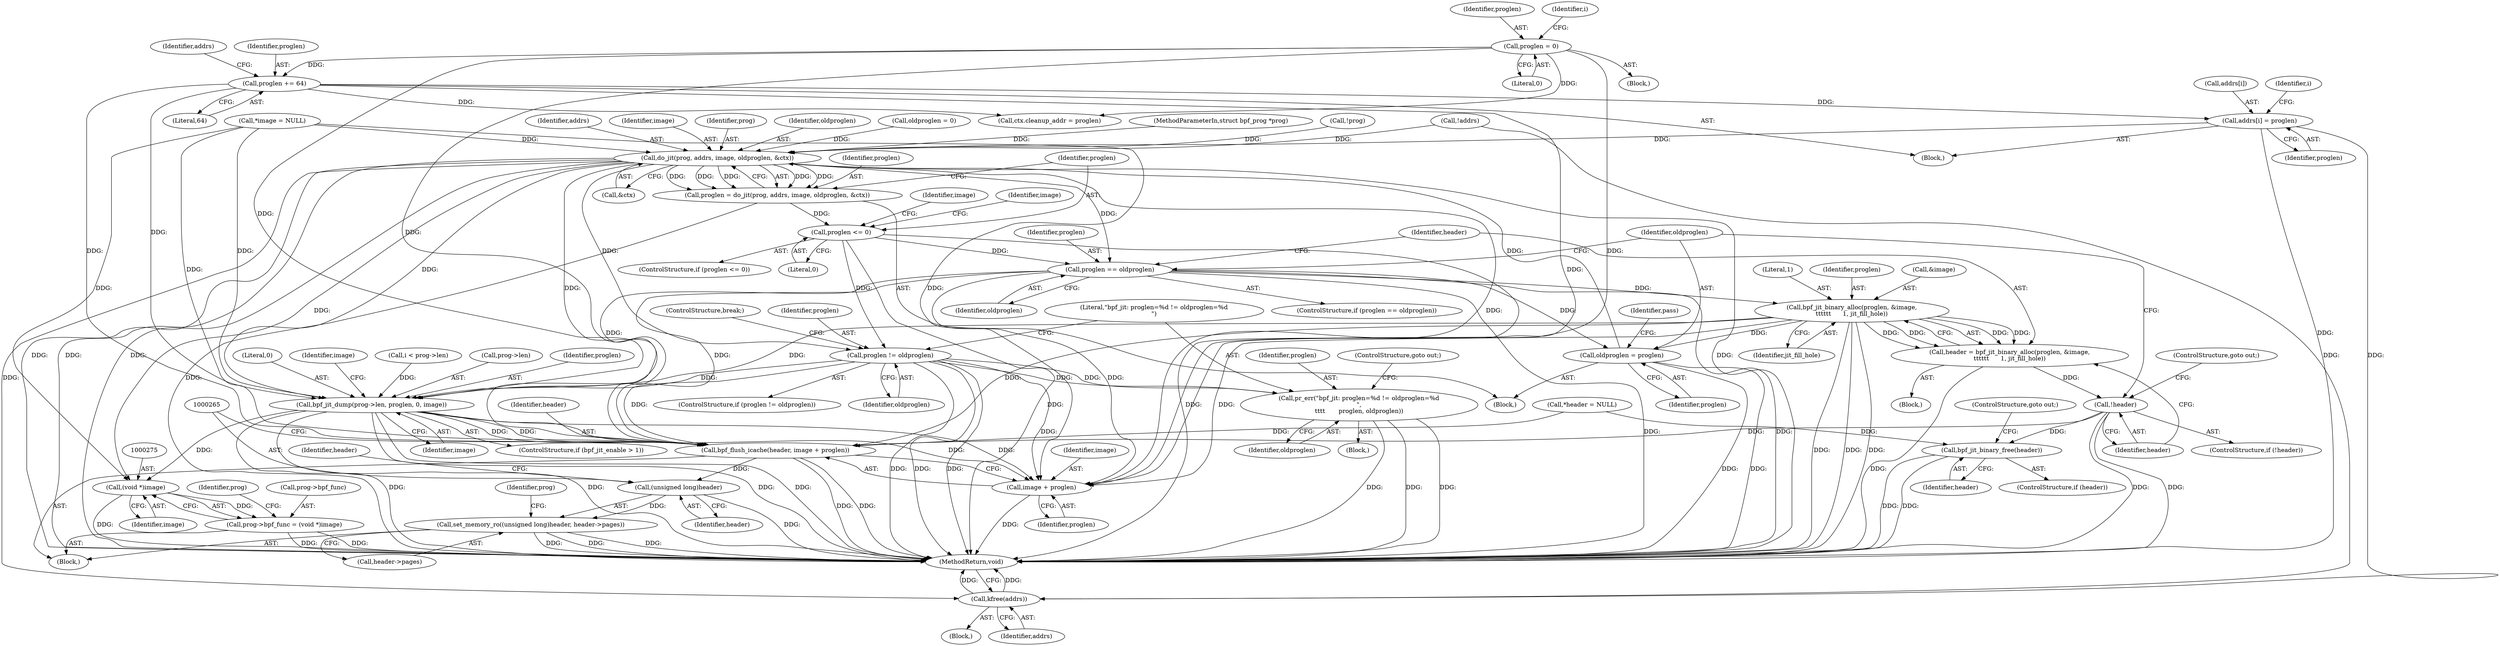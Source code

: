 digraph "0_linux_3f7352bf21f8fd7ba3e2fcef9488756f188e12be@array" {
"1000168" [label="(Call,addrs[i] = proglen)"];
"1000165" [label="(Call,proglen += 64)"];
"1000151" [label="(Call,proglen = 0)"];
"1000190" [label="(Call,do_jit(prog, addrs, image, oldproglen, &ctx))"];
"1000188" [label="(Call,proglen = do_jit(prog, addrs, image, oldproglen, &ctx))"];
"1000198" [label="(Call,proglen <= 0)"];
"1000214" [label="(Call,proglen != oldproglen)"];
"1000218" [label="(Call,pr_err(\"bpf_jit: proglen=%d != oldproglen=%d\n\",\n\t\t\t\t       proglen, oldproglen))"];
"1000248" [label="(Call,bpf_jit_dump(prog->len, proglen, 0, image))"];
"1000258" [label="(Call,bpf_flush_icache(header, image + proglen))"];
"1000264" [label="(Call,(unsigned long)header)"];
"1000263" [label="(Call,set_memory_ro((unsigned long)header, header->pages))"];
"1000260" [label="(Call,image + proglen)"];
"1000274" [label="(Call,(void *)image)"];
"1000270" [label="(Call,prog->bpf_func = (void *)image)"];
"1000225" [label="(Call,proglen == oldproglen)"];
"1000231" [label="(Call,bpf_jit_binary_alloc(proglen, &image,\n\t\t\t\t\t\t      1, jit_fill_hole))"];
"1000229" [label="(Call,header = bpf_jit_binary_alloc(proglen, &image,\n\t\t\t\t\t\t      1, jit_fill_hole))"];
"1000238" [label="(Call,!header)"];
"1000207" [label="(Call,bpf_jit_binary_free(header))"];
"1000241" [label="(Call,oldproglen = proglen)"];
"1000283" [label="(Call,kfree(addrs))"];
"1000258" [label="(Call,bpf_flush_icache(header, image + proglen))"];
"1000172" [label="(Identifier,proglen)"];
"1000170" [label="(Identifier,addrs)"];
"1000228" [label="(Block,)"];
"1000192" [label="(Identifier,addrs)"];
"1000213" [label="(ControlStructure,if (proglen != oldproglen))"];
"1000260" [label="(Call,image + proglen)"];
"1000189" [label="(Identifier,proglen)"];
"1000249" [label="(Call,prog->len)"];
"1000103" [label="(Block,)"];
"1000169" [label="(Call,addrs[i])"];
"1000220" [label="(Identifier,proglen)"];
"1000151" [label="(Call,proglen = 0)"];
"1000224" [label="(ControlStructure,if (proglen == oldproglen))"];
"1000263" [label="(Call,set_memory_ro((unsigned long)header, header->pages))"];
"1000164" [label="(Block,)"];
"1000163" [label="(Identifier,i)"];
"1000266" [label="(Identifier,header)"];
"1000186" [label="(Identifier,pass)"];
"1000221" [label="(Identifier,oldproglen)"];
"1000209" [label="(ControlStructure,goto out;)"];
"1000229" [label="(Call,header = bpf_jit_binary_alloc(proglen, &image,\n\t\t\t\t\t\t      1, jit_fill_hole))"];
"1000195" [label="(Call,&ctx)"];
"1000226" [label="(Identifier,proglen)"];
"1000208" [label="(Identifier,header)"];
"1000105" [label="(Call,*header = NULL)"];
"1000198" [label="(Call,proglen <= 0)"];
"1000261" [label="(Identifier,image)"];
"1000244" [label="(ControlStructure,if (bpf_jit_enable > 1))"];
"1000252" [label="(Identifier,proglen)"];
"1000276" [label="(Identifier,image)"];
"1000285" [label="(MethodReturn,void)"];
"1000238" [label="(Call,!header)"];
"1000271" [label="(Call,prog->bpf_func)"];
"1000203" [label="(Identifier,image)"];
"1000231" [label="(Call,bpf_jit_binary_alloc(proglen, &image,\n\t\t\t\t\t\t      1, jit_fill_hole))"];
"1000223" [label="(ControlStructure,break;)"];
"1000215" [label="(Identifier,proglen)"];
"1000243" [label="(Identifier,proglen)"];
"1000153" [label="(Literal,0)"];
"1000248" [label="(Call,bpf_jit_dump(prog->len, proglen, 0, image))"];
"1000222" [label="(ControlStructure,goto out;)"];
"1000166" [label="(Identifier,proglen)"];
"1000253" [label="(Literal,0)"];
"1000191" [label="(Identifier,prog)"];
"1000219" [label="(Literal,\"bpf_jit: proglen=%d != oldproglen=%d\n\")"];
"1000264" [label="(Call,(unsigned long)header)"];
"1000227" [label="(Identifier,oldproglen)"];
"1000194" [label="(Identifier,oldproglen)"];
"1000110" [label="(Call,oldproglen = 0)"];
"1000270" [label="(Call,prog->bpf_func = (void *)image)"];
"1000236" [label="(Identifier,jit_fill_hole)"];
"1000167" [label="(Literal,64)"];
"1000102" [label="(MethodParameterIn,struct bpf_prog *prog)"];
"1000190" [label="(Call,do_jit(prog, addrs, image, oldproglen, &ctx))"];
"1000237" [label="(ControlStructure,if (!header))"];
"1000187" [label="(Block,)"];
"1000127" [label="(Call,!prog)"];
"1000283" [label="(Call,kfree(addrs))"];
"1000188" [label="(Call,proglen = do_jit(prog, addrs, image, oldproglen, &ctx))"];
"1000230" [label="(Identifier,header)"];
"1000152" [label="(Identifier,proglen)"];
"1000146" [label="(Call,!addrs)"];
"1000256" [label="(Identifier,image)"];
"1000242" [label="(Identifier,oldproglen)"];
"1000235" [label="(Literal,1)"];
"1000199" [label="(Identifier,proglen)"];
"1000207" [label="(Call,bpf_jit_binary_free(header))"];
"1000150" [label="(Block,)"];
"1000157" [label="(Call,i < prog->len)"];
"1000205" [label="(ControlStructure,if (header))"];
"1000232" [label="(Identifier,proglen)"];
"1000284" [label="(Identifier,addrs)"];
"1000262" [label="(Identifier,proglen)"];
"1000218" [label="(Call,pr_err(\"bpf_jit: proglen=%d != oldproglen=%d\n\",\n\t\t\t\t       proglen, oldproglen))"];
"1000233" [label="(Call,&image)"];
"1000267" [label="(Call,header->pages)"];
"1000155" [label="(Identifier,i)"];
"1000216" [label="(Identifier,oldproglen)"];
"1000279" [label="(Identifier,prog)"];
"1000240" [label="(ControlStructure,goto out;)"];
"1000217" [label="(Block,)"];
"1000168" [label="(Call,addrs[i] = proglen)"];
"1000268" [label="(Identifier,header)"];
"1000257" [label="(Block,)"];
"1000197" [label="(ControlStructure,if (proglen <= 0))"];
"1000272" [label="(Identifier,prog)"];
"1000173" [label="(Call,ctx.cleanup_addr = proglen)"];
"1000259" [label="(Identifier,header)"];
"1000254" [label="(Identifier,image)"];
"1000165" [label="(Call,proglen += 64)"];
"1000225" [label="(Call,proglen == oldproglen)"];
"1000241" [label="(Call,oldproglen = proglen)"];
"1000200" [label="(Literal,0)"];
"1000214" [label="(Call,proglen != oldproglen)"];
"1000239" [label="(Identifier,header)"];
"1000211" [label="(Identifier,image)"];
"1000193" [label="(Identifier,image)"];
"1000115" [label="(Call,*image = NULL)"];
"1000274" [label="(Call,(void *)image)"];
"1000168" -> "1000164"  [label="AST: "];
"1000168" -> "1000172"  [label="CFG: "];
"1000169" -> "1000168"  [label="AST: "];
"1000172" -> "1000168"  [label="AST: "];
"1000163" -> "1000168"  [label="CFG: "];
"1000168" -> "1000285"  [label="DDG: "];
"1000165" -> "1000168"  [label="DDG: "];
"1000168" -> "1000190"  [label="DDG: "];
"1000168" -> "1000283"  [label="DDG: "];
"1000165" -> "1000164"  [label="AST: "];
"1000165" -> "1000167"  [label="CFG: "];
"1000166" -> "1000165"  [label="AST: "];
"1000167" -> "1000165"  [label="AST: "];
"1000170" -> "1000165"  [label="CFG: "];
"1000151" -> "1000165"  [label="DDG: "];
"1000165" -> "1000173"  [label="DDG: "];
"1000165" -> "1000248"  [label="DDG: "];
"1000165" -> "1000258"  [label="DDG: "];
"1000165" -> "1000260"  [label="DDG: "];
"1000151" -> "1000150"  [label="AST: "];
"1000151" -> "1000153"  [label="CFG: "];
"1000152" -> "1000151"  [label="AST: "];
"1000153" -> "1000151"  [label="AST: "];
"1000155" -> "1000151"  [label="CFG: "];
"1000151" -> "1000173"  [label="DDG: "];
"1000151" -> "1000248"  [label="DDG: "];
"1000151" -> "1000258"  [label="DDG: "];
"1000151" -> "1000260"  [label="DDG: "];
"1000190" -> "1000188"  [label="AST: "];
"1000190" -> "1000195"  [label="CFG: "];
"1000191" -> "1000190"  [label="AST: "];
"1000192" -> "1000190"  [label="AST: "];
"1000193" -> "1000190"  [label="AST: "];
"1000194" -> "1000190"  [label="AST: "];
"1000195" -> "1000190"  [label="AST: "];
"1000188" -> "1000190"  [label="CFG: "];
"1000190" -> "1000285"  [label="DDG: "];
"1000190" -> "1000285"  [label="DDG: "];
"1000190" -> "1000285"  [label="DDG: "];
"1000190" -> "1000285"  [label="DDG: "];
"1000190" -> "1000188"  [label="DDG: "];
"1000190" -> "1000188"  [label="DDG: "];
"1000190" -> "1000188"  [label="DDG: "];
"1000190" -> "1000188"  [label="DDG: "];
"1000190" -> "1000188"  [label="DDG: "];
"1000127" -> "1000190"  [label="DDG: "];
"1000102" -> "1000190"  [label="DDG: "];
"1000146" -> "1000190"  [label="DDG: "];
"1000115" -> "1000190"  [label="DDG: "];
"1000241" -> "1000190"  [label="DDG: "];
"1000110" -> "1000190"  [label="DDG: "];
"1000190" -> "1000214"  [label="DDG: "];
"1000190" -> "1000225"  [label="DDG: "];
"1000190" -> "1000248"  [label="DDG: "];
"1000190" -> "1000258"  [label="DDG: "];
"1000190" -> "1000260"  [label="DDG: "];
"1000190" -> "1000274"  [label="DDG: "];
"1000190" -> "1000283"  [label="DDG: "];
"1000188" -> "1000187"  [label="AST: "];
"1000189" -> "1000188"  [label="AST: "];
"1000199" -> "1000188"  [label="CFG: "];
"1000188" -> "1000285"  [label="DDG: "];
"1000188" -> "1000198"  [label="DDG: "];
"1000198" -> "1000197"  [label="AST: "];
"1000198" -> "1000200"  [label="CFG: "];
"1000199" -> "1000198"  [label="AST: "];
"1000200" -> "1000198"  [label="AST: "];
"1000203" -> "1000198"  [label="CFG: "];
"1000211" -> "1000198"  [label="CFG: "];
"1000198" -> "1000285"  [label="DDG: "];
"1000198" -> "1000285"  [label="DDG: "];
"1000198" -> "1000214"  [label="DDG: "];
"1000198" -> "1000225"  [label="DDG: "];
"1000214" -> "1000213"  [label="AST: "];
"1000214" -> "1000216"  [label="CFG: "];
"1000215" -> "1000214"  [label="AST: "];
"1000216" -> "1000214"  [label="AST: "];
"1000219" -> "1000214"  [label="CFG: "];
"1000223" -> "1000214"  [label="CFG: "];
"1000214" -> "1000285"  [label="DDG: "];
"1000214" -> "1000285"  [label="DDG: "];
"1000214" -> "1000285"  [label="DDG: "];
"1000214" -> "1000218"  [label="DDG: "];
"1000214" -> "1000218"  [label="DDG: "];
"1000214" -> "1000248"  [label="DDG: "];
"1000214" -> "1000258"  [label="DDG: "];
"1000214" -> "1000260"  [label="DDG: "];
"1000218" -> "1000217"  [label="AST: "];
"1000218" -> "1000221"  [label="CFG: "];
"1000219" -> "1000218"  [label="AST: "];
"1000220" -> "1000218"  [label="AST: "];
"1000221" -> "1000218"  [label="AST: "];
"1000222" -> "1000218"  [label="CFG: "];
"1000218" -> "1000285"  [label="DDG: "];
"1000218" -> "1000285"  [label="DDG: "];
"1000218" -> "1000285"  [label="DDG: "];
"1000248" -> "1000244"  [label="AST: "];
"1000248" -> "1000254"  [label="CFG: "];
"1000249" -> "1000248"  [label="AST: "];
"1000252" -> "1000248"  [label="AST: "];
"1000253" -> "1000248"  [label="AST: "];
"1000254" -> "1000248"  [label="AST: "];
"1000256" -> "1000248"  [label="CFG: "];
"1000248" -> "1000285"  [label="DDG: "];
"1000248" -> "1000285"  [label="DDG: "];
"1000248" -> "1000285"  [label="DDG: "];
"1000248" -> "1000285"  [label="DDG: "];
"1000157" -> "1000248"  [label="DDG: "];
"1000225" -> "1000248"  [label="DDG: "];
"1000231" -> "1000248"  [label="DDG: "];
"1000115" -> "1000248"  [label="DDG: "];
"1000248" -> "1000258"  [label="DDG: "];
"1000248" -> "1000258"  [label="DDG: "];
"1000248" -> "1000260"  [label="DDG: "];
"1000248" -> "1000260"  [label="DDG: "];
"1000248" -> "1000274"  [label="DDG: "];
"1000258" -> "1000257"  [label="AST: "];
"1000258" -> "1000260"  [label="CFG: "];
"1000259" -> "1000258"  [label="AST: "];
"1000260" -> "1000258"  [label="AST: "];
"1000265" -> "1000258"  [label="CFG: "];
"1000258" -> "1000285"  [label="DDG: "];
"1000258" -> "1000285"  [label="DDG: "];
"1000238" -> "1000258"  [label="DDG: "];
"1000105" -> "1000258"  [label="DDG: "];
"1000115" -> "1000258"  [label="DDG: "];
"1000225" -> "1000258"  [label="DDG: "];
"1000231" -> "1000258"  [label="DDG: "];
"1000258" -> "1000264"  [label="DDG: "];
"1000264" -> "1000263"  [label="AST: "];
"1000264" -> "1000266"  [label="CFG: "];
"1000265" -> "1000264"  [label="AST: "];
"1000266" -> "1000264"  [label="AST: "];
"1000268" -> "1000264"  [label="CFG: "];
"1000264" -> "1000285"  [label="DDG: "];
"1000264" -> "1000263"  [label="DDG: "];
"1000263" -> "1000257"  [label="AST: "];
"1000263" -> "1000267"  [label="CFG: "];
"1000267" -> "1000263"  [label="AST: "];
"1000272" -> "1000263"  [label="CFG: "];
"1000263" -> "1000285"  [label="DDG: "];
"1000263" -> "1000285"  [label="DDG: "];
"1000263" -> "1000285"  [label="DDG: "];
"1000260" -> "1000262"  [label="CFG: "];
"1000261" -> "1000260"  [label="AST: "];
"1000262" -> "1000260"  [label="AST: "];
"1000260" -> "1000285"  [label="DDG: "];
"1000115" -> "1000260"  [label="DDG: "];
"1000225" -> "1000260"  [label="DDG: "];
"1000231" -> "1000260"  [label="DDG: "];
"1000274" -> "1000270"  [label="AST: "];
"1000274" -> "1000276"  [label="CFG: "];
"1000275" -> "1000274"  [label="AST: "];
"1000276" -> "1000274"  [label="AST: "];
"1000270" -> "1000274"  [label="CFG: "];
"1000274" -> "1000285"  [label="DDG: "];
"1000274" -> "1000270"  [label="DDG: "];
"1000115" -> "1000274"  [label="DDG: "];
"1000270" -> "1000257"  [label="AST: "];
"1000271" -> "1000270"  [label="AST: "];
"1000279" -> "1000270"  [label="CFG: "];
"1000270" -> "1000285"  [label="DDG: "];
"1000270" -> "1000285"  [label="DDG: "];
"1000225" -> "1000224"  [label="AST: "];
"1000225" -> "1000227"  [label="CFG: "];
"1000226" -> "1000225"  [label="AST: "];
"1000227" -> "1000225"  [label="AST: "];
"1000230" -> "1000225"  [label="CFG: "];
"1000242" -> "1000225"  [label="CFG: "];
"1000225" -> "1000285"  [label="DDG: "];
"1000225" -> "1000285"  [label="DDG: "];
"1000225" -> "1000231"  [label="DDG: "];
"1000225" -> "1000241"  [label="DDG: "];
"1000231" -> "1000229"  [label="AST: "];
"1000231" -> "1000236"  [label="CFG: "];
"1000232" -> "1000231"  [label="AST: "];
"1000233" -> "1000231"  [label="AST: "];
"1000235" -> "1000231"  [label="AST: "];
"1000236" -> "1000231"  [label="AST: "];
"1000229" -> "1000231"  [label="CFG: "];
"1000231" -> "1000285"  [label="DDG: "];
"1000231" -> "1000285"  [label="DDG: "];
"1000231" -> "1000285"  [label="DDG: "];
"1000231" -> "1000229"  [label="DDG: "];
"1000231" -> "1000229"  [label="DDG: "];
"1000231" -> "1000229"  [label="DDG: "];
"1000231" -> "1000229"  [label="DDG: "];
"1000231" -> "1000241"  [label="DDG: "];
"1000229" -> "1000228"  [label="AST: "];
"1000230" -> "1000229"  [label="AST: "];
"1000239" -> "1000229"  [label="CFG: "];
"1000229" -> "1000285"  [label="DDG: "];
"1000229" -> "1000238"  [label="DDG: "];
"1000238" -> "1000237"  [label="AST: "];
"1000238" -> "1000239"  [label="CFG: "];
"1000239" -> "1000238"  [label="AST: "];
"1000240" -> "1000238"  [label="CFG: "];
"1000242" -> "1000238"  [label="CFG: "];
"1000238" -> "1000285"  [label="DDG: "];
"1000238" -> "1000285"  [label="DDG: "];
"1000238" -> "1000207"  [label="DDG: "];
"1000207" -> "1000205"  [label="AST: "];
"1000207" -> "1000208"  [label="CFG: "];
"1000208" -> "1000207"  [label="AST: "];
"1000209" -> "1000207"  [label="CFG: "];
"1000207" -> "1000285"  [label="DDG: "];
"1000207" -> "1000285"  [label="DDG: "];
"1000105" -> "1000207"  [label="DDG: "];
"1000241" -> "1000187"  [label="AST: "];
"1000241" -> "1000243"  [label="CFG: "];
"1000242" -> "1000241"  [label="AST: "];
"1000243" -> "1000241"  [label="AST: "];
"1000186" -> "1000241"  [label="CFG: "];
"1000241" -> "1000285"  [label="DDG: "];
"1000241" -> "1000285"  [label="DDG: "];
"1000283" -> "1000103"  [label="AST: "];
"1000283" -> "1000284"  [label="CFG: "];
"1000284" -> "1000283"  [label="AST: "];
"1000285" -> "1000283"  [label="CFG: "];
"1000283" -> "1000285"  [label="DDG: "];
"1000283" -> "1000285"  [label="DDG: "];
"1000146" -> "1000283"  [label="DDG: "];
}
